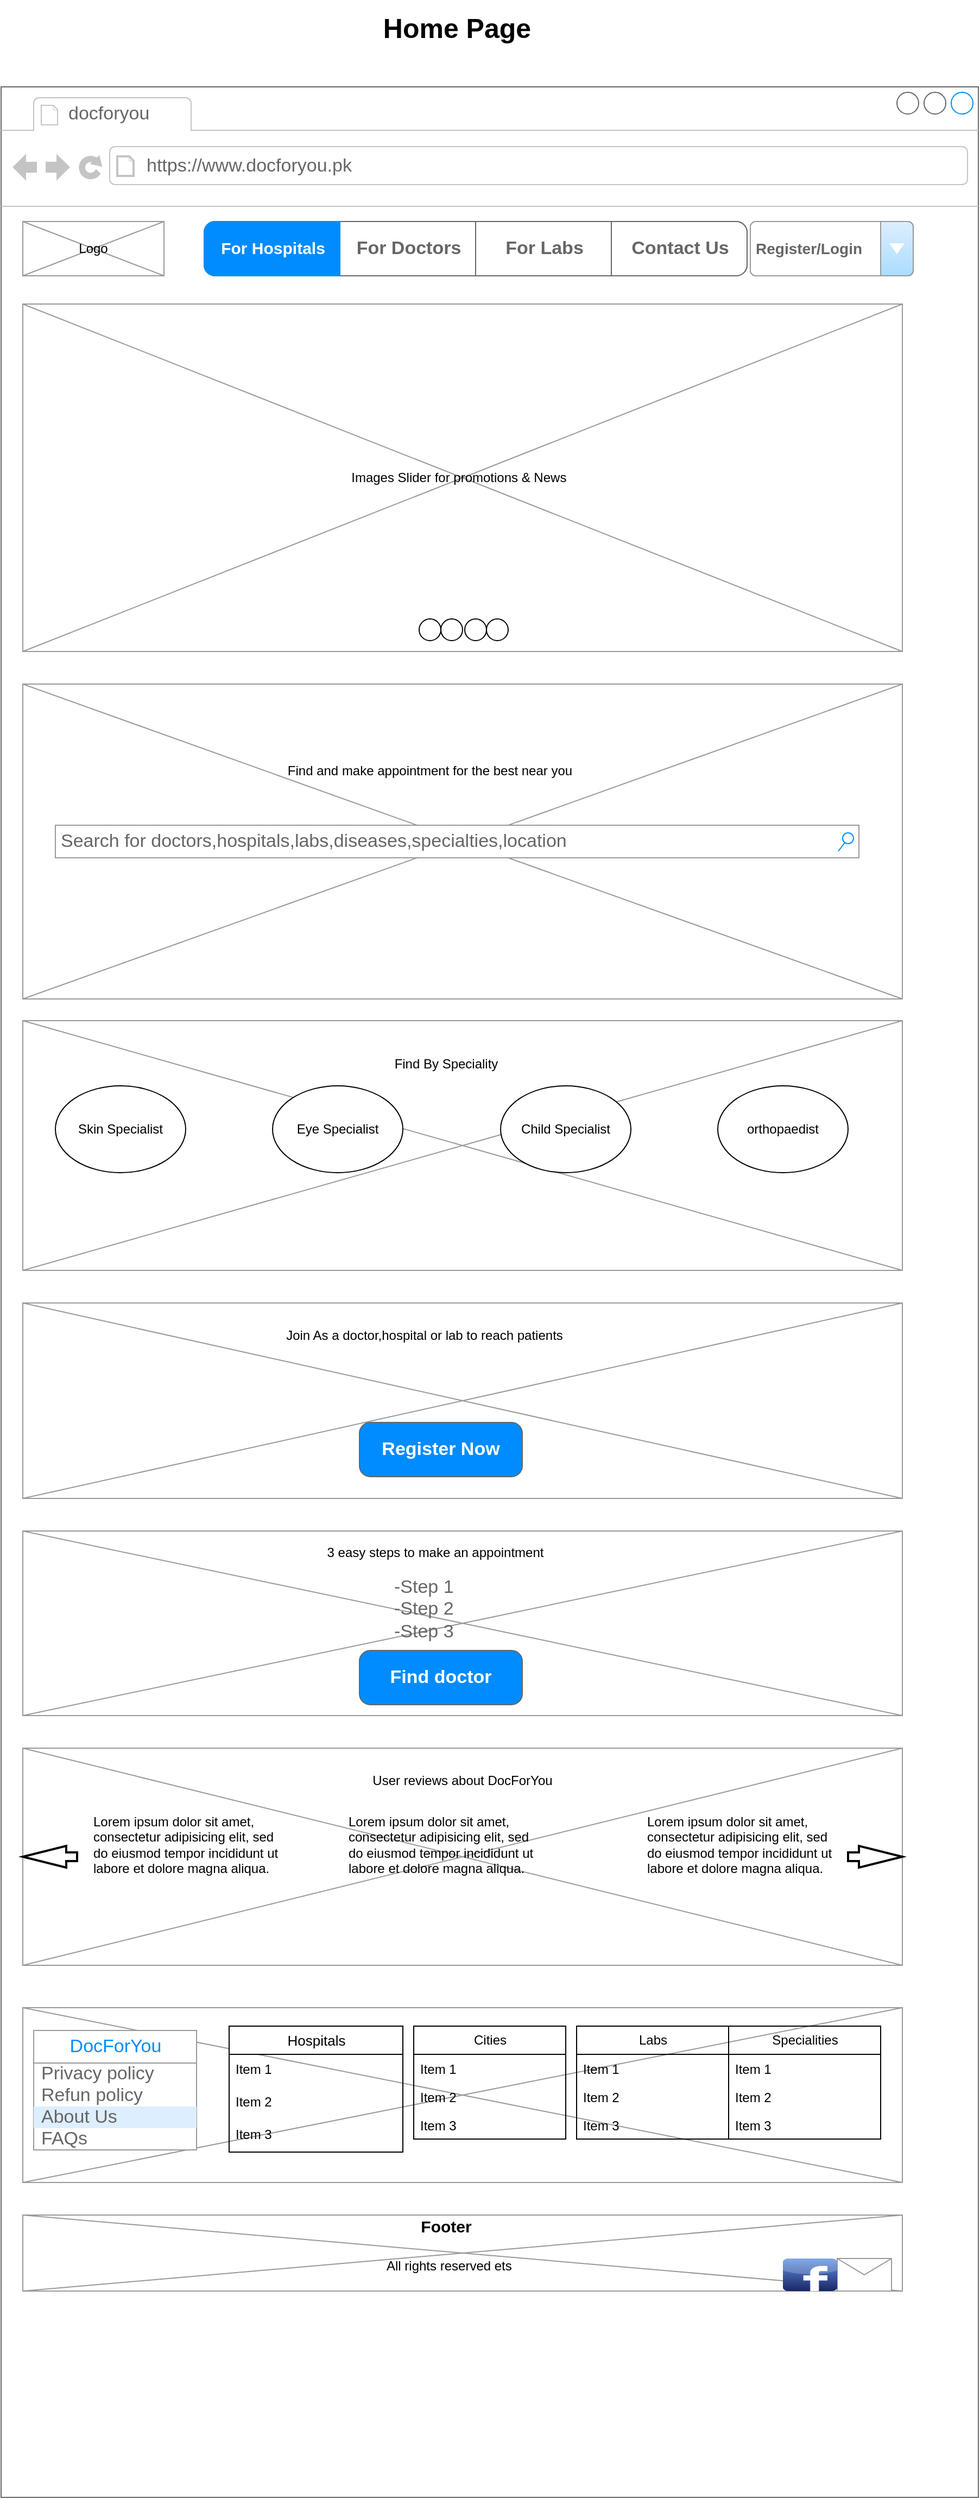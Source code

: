<mxfile version="13.10.9" type="github"><diagram id="_wqEcyJkDAvakz4Se0v9" name="Page-1"><mxGraphModel dx="815" dy="1627" grid="1" gridSize="10" guides="1" tooltips="1" connect="1" arrows="1" fold="1" page="1" pageScale="1" pageWidth="827" pageHeight="1169" math="0" shadow="0"><root><mxCell id="0"/><mxCell id="1" parent="0"/><mxCell id="fR49pdYA2afW1mB9FkSs-1" value="" style="strokeWidth=1;shadow=0;dashed=0;align=center;html=1;shape=mxgraph.mockup.containers.browserWindow;rSize=0;strokeColor=#666666;strokeColor2=#008cff;strokeColor3=#c4c4c4;mainText=,;recursiveResize=0;" parent="1" vertex="1"><mxGeometry x="130" y="-600" width="900" height="2220" as="geometry"/></mxCell><mxCell id="fR49pdYA2afW1mB9FkSs-2" value="docforyou" style="strokeWidth=1;shadow=0;dashed=0;align=center;html=1;shape=mxgraph.mockup.containers.anchor;fontSize=17;fontColor=#666666;align=left;" parent="fR49pdYA2afW1mB9FkSs-1" vertex="1"><mxGeometry x="60" y="12" width="110" height="26" as="geometry"/></mxCell><mxCell id="fR49pdYA2afW1mB9FkSs-3" value="https://www.docforyou.pk" style="strokeWidth=1;shadow=0;dashed=0;align=center;html=1;shape=mxgraph.mockup.containers.anchor;rSize=0;fontSize=17;fontColor=#666666;align=left;" parent="fR49pdYA2afW1mB9FkSs-1" vertex="1"><mxGeometry x="132" y="60" width="250" height="26" as="geometry"/></mxCell><mxCell id="fR49pdYA2afW1mB9FkSs-5" value="" style="verticalLabelPosition=bottom;shadow=0;dashed=0;align=center;html=1;verticalAlign=top;strokeWidth=1;shape=mxgraph.mockup.graphics.simpleIcon;strokeColor=#999999;" parent="fR49pdYA2afW1mB9FkSs-1" vertex="1"><mxGeometry x="20" y="124" width="130" height="50" as="geometry"/></mxCell><mxCell id="fR49pdYA2afW1mB9FkSs-6" value="Logo" style="text;html=1;strokeColor=none;fillColor=none;align=center;verticalAlign=middle;whiteSpace=wrap;rounded=0;" parent="fR49pdYA2afW1mB9FkSs-1" vertex="1"><mxGeometry x="65" y="132" width="40" height="34" as="geometry"/></mxCell><mxCell id="fR49pdYA2afW1mB9FkSs-7" value="" style="strokeWidth=1;shadow=0;dashed=0;align=center;html=1;shape=mxgraph.mockup.rrect;rSize=10;fillColor=#ffffff;strokeColor=#666666;" parent="fR49pdYA2afW1mB9FkSs-1" vertex="1"><mxGeometry x="187" y="124" width="500" height="50" as="geometry"/></mxCell><mxCell id="fR49pdYA2afW1mB9FkSs-8" value="&lt;span style=&quot;background-color: rgb(255 , 255 , 255)&quot;&gt;For Doctors&lt;/span&gt;" style="strokeColor=inherit;fillColor=inherit;gradientColor=inherit;strokeWidth=1;shadow=0;dashed=0;align=center;html=1;shape=mxgraph.mockup.rrect;rSize=0;fontSize=17;fontColor=#666666;fontStyle=1;resizeHeight=1;" parent="fR49pdYA2afW1mB9FkSs-7" vertex="1"><mxGeometry width="125" height="50" relative="1" as="geometry"><mxPoint x="125" as="offset"/></mxGeometry></mxCell><mxCell id="fR49pdYA2afW1mB9FkSs-9" value="For Labs" style="strokeColor=inherit;fillColor=inherit;gradientColor=inherit;strokeWidth=1;shadow=0;dashed=0;align=center;html=1;shape=mxgraph.mockup.rrect;rSize=0;fontSize=17;fontColor=#666666;fontStyle=1;resizeHeight=1;" parent="fR49pdYA2afW1mB9FkSs-7" vertex="1"><mxGeometry width="125" height="50" relative="1" as="geometry"><mxPoint x="250" as="offset"/></mxGeometry></mxCell><mxCell id="fR49pdYA2afW1mB9FkSs-10" value="Contact Us" style="strokeColor=inherit;fillColor=inherit;gradientColor=inherit;strokeWidth=1;shadow=0;dashed=0;align=center;html=1;shape=mxgraph.mockup.rightButton;rSize=10;fontSize=17;fontColor=#666666;fontStyle=1;resizeHeight=1;" parent="fR49pdYA2afW1mB9FkSs-7" vertex="1"><mxGeometry x="1" width="125" height="50" relative="1" as="geometry"><mxPoint x="-125" as="offset"/></mxGeometry></mxCell><mxCell id="fR49pdYA2afW1mB9FkSs-11" value="&lt;font style=&quot;font-size: 15px&quot;&gt;For Hospitals&lt;br&gt;&lt;/font&gt;" style="strokeWidth=1;shadow=0;dashed=0;align=center;html=1;shape=mxgraph.mockup.leftButton;rSize=10;fontSize=17;fontColor=#ffffff;fontStyle=1;fillColor=#008cff;strokeColor=#008cff;resizeHeight=1;" parent="fR49pdYA2afW1mB9FkSs-7" vertex="1"><mxGeometry width="125" height="50" relative="1" as="geometry"/></mxCell><mxCell id="OmVZAY073Qkl1brcReX6-2" value="&lt;font style=&quot;font-size: 14px&quot;&gt;&lt;b&gt;&lt;font style=&quot;font-size: 14px&quot;&gt;Register/Login&lt;/font&gt;&lt;/b&gt;&lt;/font&gt;" style="strokeWidth=1;shadow=0;dashed=0;align=center;html=1;shape=mxgraph.mockup.forms.comboBox;strokeColor=#999999;fillColor=#ddeeff;align=left;fillColor2=#aaddff;mainText=;fontColor=#666666;fontSize=17;spacingLeft=3;" vertex="1" parent="fR49pdYA2afW1mB9FkSs-1"><mxGeometry x="690" y="124" width="150" height="50" as="geometry"/></mxCell><mxCell id="OmVZAY073Qkl1brcReX6-3" value="" style="verticalLabelPosition=bottom;shadow=0;dashed=0;align=center;html=1;verticalAlign=top;strokeWidth=1;shape=mxgraph.mockup.graphics.simpleIcon;strokeColor=#999999;" vertex="1" parent="fR49pdYA2afW1mB9FkSs-1"><mxGeometry x="20" y="200" width="810" height="320" as="geometry"/></mxCell><mxCell id="OmVZAY073Qkl1brcReX6-4" value="&amp;nbsp;Images Slider for promotions &amp;amp; News" style="text;html=1;strokeColor=none;fillColor=none;align=center;verticalAlign=middle;whiteSpace=wrap;rounded=0;" vertex="1" parent="fR49pdYA2afW1mB9FkSs-1"><mxGeometry x="290" y="350" width="260" height="20" as="geometry"/></mxCell><mxCell id="OmVZAY073Qkl1brcReX6-5" value="" style="ellipse;whiteSpace=wrap;html=1;aspect=fixed;" vertex="1" parent="fR49pdYA2afW1mB9FkSs-1"><mxGeometry x="447" y="490" width="20" height="20" as="geometry"/></mxCell><mxCell id="OmVZAY073Qkl1brcReX6-21" value="" style="ellipse;whiteSpace=wrap;html=1;aspect=fixed;" vertex="1" parent="fR49pdYA2afW1mB9FkSs-1"><mxGeometry x="385" y="490" width="20" height="20" as="geometry"/></mxCell><mxCell id="OmVZAY073Qkl1brcReX6-22" value="" style="ellipse;whiteSpace=wrap;html=1;aspect=fixed;" vertex="1" parent="fR49pdYA2afW1mB9FkSs-1"><mxGeometry x="405" y="490" width="20" height="20" as="geometry"/></mxCell><mxCell id="OmVZAY073Qkl1brcReX6-24" value="" style="ellipse;whiteSpace=wrap;html=1;aspect=fixed;" vertex="1" parent="fR49pdYA2afW1mB9FkSs-1"><mxGeometry x="427" y="490" width="20" height="20" as="geometry"/></mxCell><mxCell id="OmVZAY073Qkl1brcReX6-25" value="" style="verticalLabelPosition=bottom;shadow=0;dashed=0;align=center;html=1;verticalAlign=top;strokeWidth=1;shape=mxgraph.mockup.graphics.simpleIcon;strokeColor=#999999;" vertex="1" parent="fR49pdYA2afW1mB9FkSs-1"><mxGeometry x="20" y="550" width="810" height="290" as="geometry"/></mxCell><mxCell id="OmVZAY073Qkl1brcReX6-26" value="Search for doctors,hospitals,labs,diseases,specialties,location" style="strokeWidth=1;shadow=0;dashed=0;align=center;html=1;shape=mxgraph.mockup.forms.searchBox;strokeColor=#999999;mainText=;strokeColor2=#008cff;fontColor=#666666;fontSize=17;align=left;spacingLeft=3;" vertex="1" parent="fR49pdYA2afW1mB9FkSs-1"><mxGeometry x="50" y="680" width="740" height="30" as="geometry"/></mxCell><mxCell id="OmVZAY073Qkl1brcReX6-27" value="Find and make appointment for the best near you" style="text;html=1;strokeColor=none;fillColor=none;align=center;verticalAlign=middle;whiteSpace=wrap;rounded=0;" vertex="1" parent="fR49pdYA2afW1mB9FkSs-1"><mxGeometry x="120" y="620" width="550" height="20" as="geometry"/></mxCell><mxCell id="OmVZAY073Qkl1brcReX6-28" value="" style="verticalLabelPosition=bottom;shadow=0;dashed=0;align=center;html=1;verticalAlign=top;strokeWidth=1;shape=mxgraph.mockup.graphics.simpleIcon;strokeColor=#999999;fillColor=#FFFFFF;" vertex="1" parent="fR49pdYA2afW1mB9FkSs-1"><mxGeometry x="20" y="860" width="810" height="230" as="geometry"/></mxCell><mxCell id="OmVZAY073Qkl1brcReX6-30" value="Find By Speciality" style="text;html=1;strokeColor=none;fillColor=none;align=center;verticalAlign=middle;whiteSpace=wrap;rounded=0;" vertex="1" parent="fR49pdYA2afW1mB9FkSs-1"><mxGeometry x="230" y="890" width="360" height="20" as="geometry"/></mxCell><mxCell id="OmVZAY073Qkl1brcReX6-31" value="Skin Specialist" style="ellipse;whiteSpace=wrap;html=1;fillColor=#FFFFFF;" vertex="1" parent="fR49pdYA2afW1mB9FkSs-1"><mxGeometry x="50" y="920" width="120" height="80" as="geometry"/></mxCell><mxCell id="OmVZAY073Qkl1brcReX6-32" value="Eye Specialist" style="ellipse;whiteSpace=wrap;html=1;fillColor=#FFFFFF;" vertex="1" parent="fR49pdYA2afW1mB9FkSs-1"><mxGeometry x="250" y="920" width="120" height="80" as="geometry"/></mxCell><mxCell id="OmVZAY073Qkl1brcReX6-33" value="Child Specialist" style="ellipse;whiteSpace=wrap;html=1;fillColor=#FFFFFF;" vertex="1" parent="fR49pdYA2afW1mB9FkSs-1"><mxGeometry x="460" y="920" width="120" height="80" as="geometry"/></mxCell><mxCell id="OmVZAY073Qkl1brcReX6-34" value="&lt;span class=&quot;ILfuVd&quot;&gt;&lt;span class=&quot;hgKElc&quot;&gt;orthopaedist&lt;/span&gt;&lt;/span&gt;" style="ellipse;whiteSpace=wrap;html=1;fillColor=#FFFFFF;" vertex="1" parent="fR49pdYA2afW1mB9FkSs-1"><mxGeometry x="660" y="920" width="120" height="80" as="geometry"/></mxCell><mxCell id="OmVZAY073Qkl1brcReX6-35" value="" style="verticalLabelPosition=bottom;shadow=0;dashed=0;align=center;html=1;verticalAlign=top;strokeWidth=1;shape=mxgraph.mockup.graphics.simpleIcon;strokeColor=#999999;fillColor=#FFFFFF;" vertex="1" parent="fR49pdYA2afW1mB9FkSs-1"><mxGeometry x="20" y="1120" width="810" height="180" as="geometry"/></mxCell><mxCell id="OmVZAY073Qkl1brcReX6-36" value="Join As a doctor,hospital or lab to reach patients" style="text;html=1;strokeColor=none;fillColor=none;align=center;verticalAlign=middle;whiteSpace=wrap;rounded=0;" vertex="1" parent="fR49pdYA2afW1mB9FkSs-1"><mxGeometry x="120" y="1140" width="540" height="20" as="geometry"/></mxCell><mxCell id="OmVZAY073Qkl1brcReX6-37" value="Register Now" style="strokeWidth=1;shadow=0;dashed=0;align=center;html=1;shape=mxgraph.mockup.buttons.button;strokeColor=#666666;fontColor=#ffffff;mainText=;buttonStyle=round;fontSize=17;fontStyle=1;fillColor=#008cff;whiteSpace=wrap;" vertex="1" parent="fR49pdYA2afW1mB9FkSs-1"><mxGeometry x="330" y="1230" width="150" height="50" as="geometry"/></mxCell><mxCell id="OmVZAY073Qkl1brcReX6-38" value="" style="verticalLabelPosition=bottom;shadow=0;dashed=0;align=center;html=1;verticalAlign=top;strokeWidth=1;shape=mxgraph.mockup.graphics.simpleIcon;strokeColor=#999999;fillColor=#FFFFFF;" vertex="1" parent="fR49pdYA2afW1mB9FkSs-1"><mxGeometry x="20" y="1330" width="810" height="170" as="geometry"/></mxCell><mxCell id="OmVZAY073Qkl1brcReX6-39" value="3 easy steps to make an appointment" style="text;html=1;strokeColor=none;fillColor=none;align=center;verticalAlign=middle;whiteSpace=wrap;rounded=0;" vertex="1" parent="fR49pdYA2afW1mB9FkSs-1"><mxGeometry x="190" y="1340" width="420" height="20" as="geometry"/></mxCell><mxCell id="OmVZAY073Qkl1brcReX6-40" value="-Step 1&lt;br&gt;-Step 2&lt;br&gt;-Step 3" style="strokeWidth=1;shadow=0;dashed=0;align=center;html=1;shape=mxgraph.mockup.text.bulletedList;textColor=#666666;mainText=,,,,;textSize=17;bulletStyle=none;strokeColor=none;fillColor=none;align=left;verticalAlign=top;fontSize=17;fontColor=#666666;" vertex="1" parent="fR49pdYA2afW1mB9FkSs-1"><mxGeometry x="360" y="1365" width="160" height="75" as="geometry"/></mxCell><mxCell id="OmVZAY073Qkl1brcReX6-41" value="Find doctor" style="strokeWidth=1;shadow=0;dashed=0;align=center;html=1;shape=mxgraph.mockup.buttons.button;strokeColor=#666666;fontColor=#ffffff;mainText=;buttonStyle=round;fontSize=17;fontStyle=1;fillColor=#008cff;whiteSpace=wrap;" vertex="1" parent="fR49pdYA2afW1mB9FkSs-1"><mxGeometry x="330" y="1440" width="150" height="50" as="geometry"/></mxCell><mxCell id="OmVZAY073Qkl1brcReX6-42" value="" style="verticalLabelPosition=bottom;shadow=0;dashed=0;align=center;html=1;verticalAlign=top;strokeWidth=1;shape=mxgraph.mockup.graphics.simpleIcon;strokeColor=#999999;fillColor=#FFFFFF;" vertex="1" parent="fR49pdYA2afW1mB9FkSs-1"><mxGeometry x="20" y="1530" width="810" height="200" as="geometry"/></mxCell><mxCell id="OmVZAY073Qkl1brcReX6-43" value="User reviews about DocForYou" style="text;html=1;strokeColor=none;fillColor=none;align=center;verticalAlign=middle;whiteSpace=wrap;rounded=0;" vertex="1" parent="fR49pdYA2afW1mB9FkSs-1"><mxGeometry x="320" y="1550" width="210" height="20" as="geometry"/></mxCell><mxCell id="OmVZAY073Qkl1brcReX6-45" value="&lt;p&gt;Lorem ipsum dolor sit amet, consectetur adipisicing elit, sed do eiusmod tempor incididunt ut labore et dolore magna aliqua.&lt;/p&gt;" style="text;html=1;strokeColor=none;fillColor=none;spacing=5;spacingTop=-20;whiteSpace=wrap;overflow=hidden;rounded=0;" vertex="1" parent="fR49pdYA2afW1mB9FkSs-1"><mxGeometry x="80" y="1589" width="190" height="120" as="geometry"/></mxCell><mxCell id="OmVZAY073Qkl1brcReX6-46" value="&lt;p&gt;Lorem ipsum dolor sit amet, consectetur adipisicing elit, sed do eiusmod tempor incididunt ut labore et dolore magna aliqua.&lt;/p&gt;" style="text;html=1;strokeColor=none;fillColor=none;spacing=5;spacingTop=-20;whiteSpace=wrap;overflow=hidden;rounded=0;" vertex="1" parent="fR49pdYA2afW1mB9FkSs-1"><mxGeometry x="315" y="1589" width="190" height="120" as="geometry"/></mxCell><mxCell id="OmVZAY073Qkl1brcReX6-47" value="&lt;p&gt;Lorem ipsum dolor sit amet, consectetur adipisicing elit, sed do eiusmod tempor incididunt ut labore et dolore magna aliqua.&lt;/p&gt;" style="text;html=1;strokeColor=none;fillColor=none;spacing=5;spacingTop=-20;whiteSpace=wrap;overflow=hidden;rounded=0;" vertex="1" parent="fR49pdYA2afW1mB9FkSs-1"><mxGeometry x="590" y="1589" width="190" height="120" as="geometry"/></mxCell><mxCell id="OmVZAY073Qkl1brcReX6-49" value="" style="verticalLabelPosition=bottom;verticalAlign=top;html=1;strokeWidth=2;shape=mxgraph.arrows2.arrow;dy=0.6;dx=40;notch=0;fillColor=#FFFFFF;" vertex="1" parent="fR49pdYA2afW1mB9FkSs-1"><mxGeometry x="780" y="1620" width="50" height="20" as="geometry"/></mxCell><mxCell id="OmVZAY073Qkl1brcReX6-50" value="" style="verticalLabelPosition=bottom;verticalAlign=top;html=1;strokeWidth=2;shape=mxgraph.arrows2.arrow;dy=0.6;dx=40;notch=0;fillColor=#FFFFFF;direction=west;" vertex="1" parent="fR49pdYA2afW1mB9FkSs-1"><mxGeometry x="20" y="1620" width="50" height="20" as="geometry"/></mxCell><mxCell id="OmVZAY073Qkl1brcReX6-52" value="" style="verticalLabelPosition=bottom;shadow=0;dashed=0;align=center;html=1;verticalAlign=top;strokeWidth=1;shape=mxgraph.mockup.graphics.simpleIcon;strokeColor=#999999;fillColor=#FFFFFF;" vertex="1" parent="fR49pdYA2afW1mB9FkSs-1"><mxGeometry x="20" y="1769" width="810" height="161" as="geometry"/></mxCell><mxCell id="OmVZAY073Qkl1brcReX6-53" value="&lt;font style=&quot;font-size: 13px&quot;&gt;Hospitals&lt;/font&gt;" style="swimlane;fontStyle=0;childLayout=stackLayout;horizontal=1;startSize=26;horizontalStack=0;resizeParent=1;resizeParentMax=0;resizeLast=0;collapsible=1;marginBottom=0;align=center;fontSize=14;fillColor=#FFFFFF;html=1;" vertex="1" parent="fR49pdYA2afW1mB9FkSs-1"><mxGeometry x="210" y="1786" width="160" height="116" as="geometry"/></mxCell><mxCell id="OmVZAY073Qkl1brcReX6-54" value="Item 1" style="text;strokeColor=none;fillColor=none;spacingLeft=4;spacingRight=4;overflow=hidden;rotatable=0;points=[[0,0.5],[1,0.5]];portConstraint=eastwest;fontSize=12;" vertex="1" parent="OmVZAY073Qkl1brcReX6-53"><mxGeometry y="26" width="160" height="30" as="geometry"/></mxCell><mxCell id="OmVZAY073Qkl1brcReX6-55" value="Item 2" style="text;strokeColor=none;fillColor=none;spacingLeft=4;spacingRight=4;overflow=hidden;rotatable=0;points=[[0,0.5],[1,0.5]];portConstraint=eastwest;fontSize=12;" vertex="1" parent="OmVZAY073Qkl1brcReX6-53"><mxGeometry y="56" width="160" height="30" as="geometry"/></mxCell><mxCell id="OmVZAY073Qkl1brcReX6-56" value="Item 3" style="text;strokeColor=none;fillColor=none;spacingLeft=4;spacingRight=4;overflow=hidden;rotatable=0;points=[[0,0.5],[1,0.5]];portConstraint=eastwest;fontSize=12;" vertex="1" parent="OmVZAY073Qkl1brcReX6-53"><mxGeometry y="86" width="160" height="30" as="geometry"/></mxCell><mxCell id="OmVZAY073Qkl1brcReX6-57" value="Cities" style="swimlane;fontStyle=0;childLayout=stackLayout;horizontal=1;startSize=26;fillColor=none;horizontalStack=0;resizeParent=1;resizeParentMax=0;resizeLast=0;collapsible=1;marginBottom=0;html=1;" vertex="1" parent="fR49pdYA2afW1mB9FkSs-1"><mxGeometry x="380" y="1786" width="140" height="104" as="geometry"/></mxCell><mxCell id="OmVZAY073Qkl1brcReX6-58" value="Item 1" style="text;strokeColor=none;fillColor=none;align=left;verticalAlign=top;spacingLeft=4;spacingRight=4;overflow=hidden;rotatable=0;points=[[0,0.5],[1,0.5]];portConstraint=eastwest;" vertex="1" parent="OmVZAY073Qkl1brcReX6-57"><mxGeometry y="26" width="140" height="26" as="geometry"/></mxCell><mxCell id="OmVZAY073Qkl1brcReX6-59" value="Item 2" style="text;strokeColor=none;fillColor=none;align=left;verticalAlign=top;spacingLeft=4;spacingRight=4;overflow=hidden;rotatable=0;points=[[0,0.5],[1,0.5]];portConstraint=eastwest;" vertex="1" parent="OmVZAY073Qkl1brcReX6-57"><mxGeometry y="52" width="140" height="26" as="geometry"/></mxCell><mxCell id="OmVZAY073Qkl1brcReX6-60" value="Item 3" style="text;strokeColor=none;fillColor=none;align=left;verticalAlign=top;spacingLeft=4;spacingRight=4;overflow=hidden;rotatable=0;points=[[0,0.5],[1,0.5]];portConstraint=eastwest;" vertex="1" parent="OmVZAY073Qkl1brcReX6-57"><mxGeometry y="78" width="140" height="26" as="geometry"/></mxCell><mxCell id="OmVZAY073Qkl1brcReX6-65" value="Specialities" style="swimlane;fontStyle=0;childLayout=stackLayout;horizontal=1;startSize=26;fillColor=none;horizontalStack=0;resizeParent=1;resizeParentMax=0;resizeLast=0;collapsible=1;marginBottom=0;html=1;" vertex="1" parent="fR49pdYA2afW1mB9FkSs-1"><mxGeometry x="670" y="1786" width="140" height="104" as="geometry"/></mxCell><mxCell id="OmVZAY073Qkl1brcReX6-66" value="Item 1" style="text;strokeColor=none;fillColor=none;align=left;verticalAlign=top;spacingLeft=4;spacingRight=4;overflow=hidden;rotatable=0;points=[[0,0.5],[1,0.5]];portConstraint=eastwest;" vertex="1" parent="OmVZAY073Qkl1brcReX6-65"><mxGeometry y="26" width="140" height="26" as="geometry"/></mxCell><mxCell id="OmVZAY073Qkl1brcReX6-67" value="Item 2" style="text;strokeColor=none;fillColor=none;align=left;verticalAlign=top;spacingLeft=4;spacingRight=4;overflow=hidden;rotatable=0;points=[[0,0.5],[1,0.5]];portConstraint=eastwest;" vertex="1" parent="OmVZAY073Qkl1brcReX6-65"><mxGeometry y="52" width="140" height="26" as="geometry"/></mxCell><mxCell id="OmVZAY073Qkl1brcReX6-68" value="Item 3" style="text;strokeColor=none;fillColor=none;align=left;verticalAlign=top;spacingLeft=4;spacingRight=4;overflow=hidden;rotatable=0;points=[[0,0.5],[1,0.5]];portConstraint=eastwest;" vertex="1" parent="OmVZAY073Qkl1brcReX6-65"><mxGeometry y="78" width="140" height="26" as="geometry"/></mxCell><mxCell id="OmVZAY073Qkl1brcReX6-69" value="" style="verticalLabelPosition=bottom;shadow=0;dashed=0;align=center;html=1;verticalAlign=top;strokeWidth=1;shape=mxgraph.mockup.graphics.simpleIcon;strokeColor=#999999;fillColor=#FFFFFF;" vertex="1" parent="fR49pdYA2afW1mB9FkSs-1"><mxGeometry x="20" y="1960" width="810" height="70" as="geometry"/></mxCell><mxCell id="OmVZAY073Qkl1brcReX6-70" value="&lt;font style=&quot;font-size: 15px&quot;&gt;&lt;b&gt;Footer&lt;/b&gt;&lt;/font&gt;" style="text;html=1;strokeColor=none;fillColor=none;align=center;verticalAlign=middle;whiteSpace=wrap;rounded=0;" vertex="1" parent="fR49pdYA2afW1mB9FkSs-1"><mxGeometry x="390" y="1960" width="40" height="20" as="geometry"/></mxCell><mxCell id="OmVZAY073Qkl1brcReX6-71" value="" style="verticalLabelPosition=bottom;shadow=0;dashed=0;align=center;html=1;verticalAlign=top;strokeWidth=1;shape=mxgraph.mockup.misc.mail2;strokeColor=#999999;fillColor=#FFFFFF;" vertex="1" parent="fR49pdYA2afW1mB9FkSs-1"><mxGeometry x="770" y="2000" width="50" height="30" as="geometry"/></mxCell><mxCell id="OmVZAY073Qkl1brcReX6-72" value="" style="dashed=0;outlineConnect=0;html=1;align=center;labelPosition=center;verticalLabelPosition=bottom;verticalAlign=top;shape=mxgraph.webicons.facebook;fillColor=#6294E4;gradientColor=#1A2665" vertex="1" parent="fR49pdYA2afW1mB9FkSs-1"><mxGeometry x="720" y="2000" width="50" height="30" as="geometry"/></mxCell><mxCell id="OmVZAY073Qkl1brcReX6-73" value="" style="shape=image;html=1;verticalAlign=top;verticalLabelPosition=bottom;labelBackgroundColor=#ffffff;imageAspect=0;aspect=fixed;image=https://cdn3.iconfinder.com/data/icons/social-round-corner/512/youtube__social_media__icons-128.png;fillColor=#FFFFFF;" vertex="1" parent="fR49pdYA2afW1mB9FkSs-1"><mxGeometry x="690" y="2000" width="28" height="28" as="geometry"/></mxCell><mxCell id="OmVZAY073Qkl1brcReX6-74" value="All rights reserved ets" style="text;html=1;strokeColor=none;fillColor=none;spacing=5;spacingTop=-20;whiteSpace=wrap;overflow=hidden;rounded=0;" vertex="1" parent="fR49pdYA2afW1mB9FkSs-1"><mxGeometry x="350" y="2010" width="400" height="40" as="geometry"/></mxCell><mxCell id="OmVZAY073Qkl1brcReX6-61" value="Labs" style="swimlane;fontStyle=0;childLayout=stackLayout;horizontal=1;startSize=26;fillColor=none;horizontalStack=0;resizeParent=1;resizeParentMax=0;resizeLast=0;collapsible=1;marginBottom=0;html=1;" vertex="1" parent="fR49pdYA2afW1mB9FkSs-1"><mxGeometry x="530" y="1786" width="140" height="104" as="geometry"/></mxCell><mxCell id="OmVZAY073Qkl1brcReX6-62" value="Item 1" style="text;strokeColor=none;fillColor=none;align=left;verticalAlign=top;spacingLeft=4;spacingRight=4;overflow=hidden;rotatable=0;points=[[0,0.5],[1,0.5]];portConstraint=eastwest;" vertex="1" parent="OmVZAY073Qkl1brcReX6-61"><mxGeometry y="26" width="140" height="26" as="geometry"/></mxCell><mxCell id="OmVZAY073Qkl1brcReX6-63" value="Item 2" style="text;strokeColor=none;fillColor=none;align=left;verticalAlign=top;spacingLeft=4;spacingRight=4;overflow=hidden;rotatable=0;points=[[0,0.5],[1,0.5]];portConstraint=eastwest;" vertex="1" parent="OmVZAY073Qkl1brcReX6-61"><mxGeometry y="52" width="140" height="26" as="geometry"/></mxCell><mxCell id="OmVZAY073Qkl1brcReX6-64" value="Item 3" style="text;strokeColor=none;fillColor=none;align=left;verticalAlign=top;spacingLeft=4;spacingRight=4;overflow=hidden;rotatable=0;points=[[0,0.5],[1,0.5]];portConstraint=eastwest;" vertex="1" parent="OmVZAY073Qkl1brcReX6-61"><mxGeometry y="78" width="140" height="26" as="geometry"/></mxCell><mxCell id="OmVZAY073Qkl1brcReX6-75" value="" style="strokeWidth=1;shadow=0;dashed=0;align=center;html=1;shape=mxgraph.mockup.forms.rrect;rSize=0;strokeColor=#999999;fillColor=#ffffff;" vertex="1" parent="fR49pdYA2afW1mB9FkSs-1"><mxGeometry x="30" y="1790" width="150" height="110" as="geometry"/></mxCell><mxCell id="OmVZAY073Qkl1brcReX6-76" value="DocForYou" style="strokeWidth=1;shadow=0;dashed=0;align=center;html=1;shape=mxgraph.mockup.forms.rrect;rSize=0;strokeColor=#999999;fontColor=#008cff;fontSize=17;fillColor=#ffffff;resizeWidth=1;" vertex="1" parent="OmVZAY073Qkl1brcReX6-75"><mxGeometry width="150" height="30" relative="1" as="geometry"/></mxCell><mxCell id="OmVZAY073Qkl1brcReX6-77" value="Privacy policy" style="strokeWidth=1;shadow=0;dashed=0;align=center;html=1;shape=mxgraph.mockup.forms.anchor;fontSize=17;fontColor=#666666;align=left;spacingLeft=5;resizeWidth=1;" vertex="1" parent="OmVZAY073Qkl1brcReX6-75"><mxGeometry width="150" height="20" relative="1" as="geometry"><mxPoint y="30" as="offset"/></mxGeometry></mxCell><mxCell id="OmVZAY073Qkl1brcReX6-78" value="Refun policy" style="strokeWidth=1;shadow=0;dashed=0;align=center;html=1;shape=mxgraph.mockup.forms.anchor;fontSize=17;fontColor=#666666;align=left;spacingLeft=5;resizeWidth=1;" vertex="1" parent="OmVZAY073Qkl1brcReX6-75"><mxGeometry width="150" height="20" relative="1" as="geometry"><mxPoint y="50" as="offset"/></mxGeometry></mxCell><mxCell id="OmVZAY073Qkl1brcReX6-79" value="About Us" style="strokeWidth=1;shadow=0;dashed=0;align=center;html=1;shape=mxgraph.mockup.forms.rrect;rSize=0;fontSize=17;fontColor=#666666;align=left;spacingLeft=5;fillColor=#ddeeff;strokeColor=none;resizeWidth=1;" vertex="1" parent="OmVZAY073Qkl1brcReX6-75"><mxGeometry width="150" height="20" relative="1" as="geometry"><mxPoint y="70" as="offset"/></mxGeometry></mxCell><mxCell id="OmVZAY073Qkl1brcReX6-80" value="FAQs" style="strokeWidth=1;shadow=0;dashed=0;align=center;html=1;shape=mxgraph.mockup.forms.anchor;fontSize=17;fontColor=#666666;align=left;spacingLeft=5;resizeWidth=1;" vertex="1" parent="OmVZAY073Qkl1brcReX6-75"><mxGeometry width="150" height="20" relative="1" as="geometry"><mxPoint y="90" as="offset"/></mxGeometry></mxCell><mxCell id="OmVZAY073Qkl1brcReX6-81" value="&lt;font style=&quot;font-size: 25px&quot;&gt;&lt;b&gt;Home Page&lt;/b&gt;&lt;/font&gt;" style="text;html=1;strokeColor=none;fillColor=none;align=center;verticalAlign=middle;whiteSpace=wrap;rounded=0;" vertex="1" parent="1"><mxGeometry x="430" y="-680" width="240" height="50" as="geometry"/></mxCell></root></mxGraphModel></diagram></mxfile>